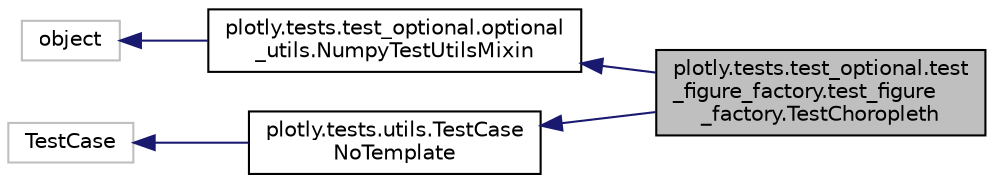 digraph "plotly.tests.test_optional.test_figure_factory.test_figure_factory.TestChoropleth"
{
 // LATEX_PDF_SIZE
  edge [fontname="Helvetica",fontsize="10",labelfontname="Helvetica",labelfontsize="10"];
  node [fontname="Helvetica",fontsize="10",shape=record];
  rankdir="LR";
  Node1 [label="plotly.tests.test_optional.test\l_figure_factory.test_figure\l_factory.TestChoropleth",height=0.2,width=0.4,color="black", fillcolor="grey75", style="filled", fontcolor="black",tooltip=" "];
  Node2 -> Node1 [dir="back",color="midnightblue",fontsize="10",style="solid",fontname="Helvetica"];
  Node2 [label="plotly.tests.test_optional.optional\l_utils.NumpyTestUtilsMixin",height=0.2,width=0.4,color="black", fillcolor="white", style="filled",URL="$classplotly_1_1tests_1_1test__optional_1_1optional__utils_1_1_numpy_test_utils_mixin.html",tooltip=" "];
  Node3 -> Node2 [dir="back",color="midnightblue",fontsize="10",style="solid",fontname="Helvetica"];
  Node3 [label="object",height=0.2,width=0.4,color="grey75", fillcolor="white", style="filled",tooltip=" "];
  Node4 -> Node1 [dir="back",color="midnightblue",fontsize="10",style="solid",fontname="Helvetica"];
  Node4 [label="plotly.tests.utils.TestCase\lNoTemplate",height=0.2,width=0.4,color="black", fillcolor="white", style="filled",URL="$classplotly_1_1tests_1_1utils_1_1_test_case_no_template.html",tooltip=" "];
  Node5 -> Node4 [dir="back",color="midnightblue",fontsize="10",style="solid",fontname="Helvetica"];
  Node5 [label="TestCase",height=0.2,width=0.4,color="grey75", fillcolor="white", style="filled",tooltip=" "];
}
